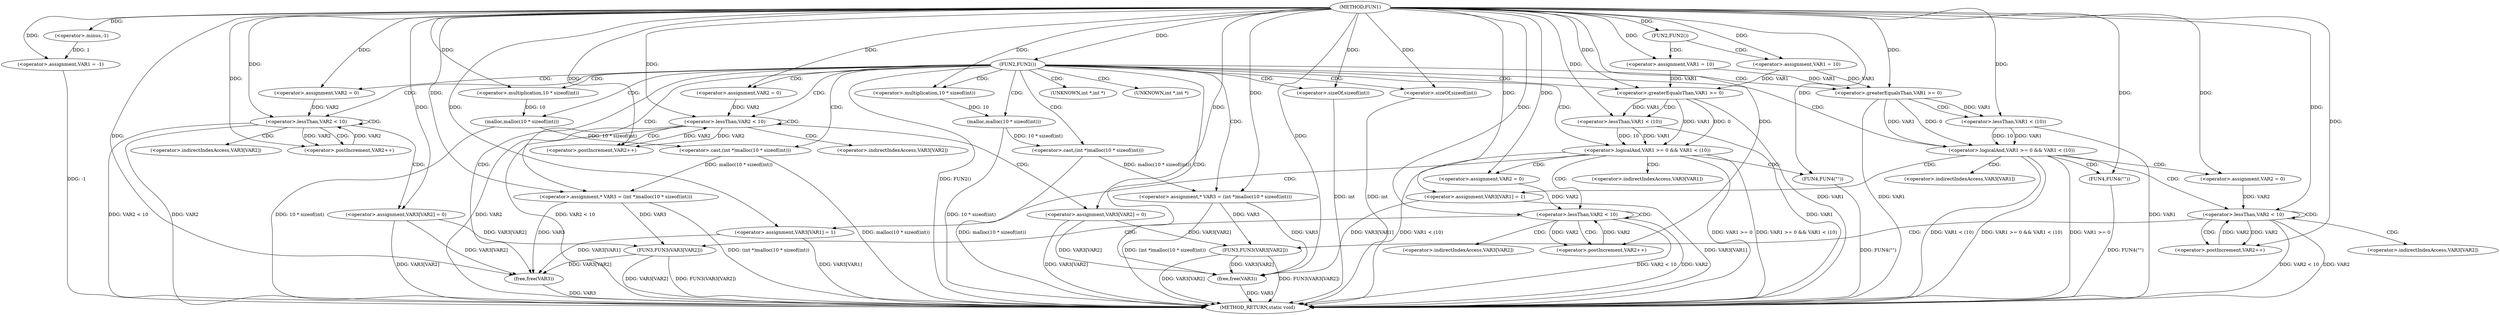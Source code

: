 digraph FUN1 {  
"1000100" [label = "(METHOD,FUN1)" ]
"1000245" [label = "(METHOD_RETURN,static void)" ]
"1000103" [label = "(<operator>.assignment,VAR1 = -1)" ]
"1000105" [label = "(<operator>.minus,-1)" ]
"1000108" [label = "(FUN2,FUN2())" ]
"1000110" [label = "(<operator>.assignment,VAR1 = 10)" ]
"1000115" [label = "(<operator>.assignment,VAR1 = 10)" ]
"1000119" [label = "(FUN2,FUN2())" ]
"1000124" [label = "(<operator>.assignment,* VAR3 = (int *)malloc(10 * sizeof(int)))" ]
"1000126" [label = "(<operator>.cast,(int *)malloc(10 * sizeof(int)))" ]
"1000128" [label = "(malloc,malloc(10 * sizeof(int)))" ]
"1000129" [label = "(<operator>.multiplication,10 * sizeof(int))" ]
"1000131" [label = "(<operator>.sizeOf,sizeof(int))" ]
"1000134" [label = "(<operator>.assignment,VAR2 = 0)" ]
"1000137" [label = "(<operator>.lessThan,VAR2 < 10)" ]
"1000140" [label = "(<operator>.postIncrement,VAR2++)" ]
"1000143" [label = "(<operator>.assignment,VAR3[VAR2] = 0)" ]
"1000149" [label = "(<operator>.logicalAnd,VAR1 >= 0 && VAR1 < (10))" ]
"1000150" [label = "(<operator>.greaterEqualsThan,VAR1 >= 0)" ]
"1000153" [label = "(<operator>.lessThan,VAR1 < (10))" ]
"1000157" [label = "(<operator>.assignment,VAR3[VAR1] = 1)" ]
"1000163" [label = "(<operator>.assignment,VAR2 = 0)" ]
"1000166" [label = "(<operator>.lessThan,VAR2 < 10)" ]
"1000169" [label = "(<operator>.postIncrement,VAR2++)" ]
"1000172" [label = "(FUN3,FUN3(VAR3[VAR2]))" ]
"1000178" [label = "(FUN4,FUN4(\"\"))" ]
"1000180" [label = "(free,free(VAR3))" ]
"1000187" [label = "(<operator>.assignment,* VAR3 = (int *)malloc(10 * sizeof(int)))" ]
"1000189" [label = "(<operator>.cast,(int *)malloc(10 * sizeof(int)))" ]
"1000191" [label = "(malloc,malloc(10 * sizeof(int)))" ]
"1000192" [label = "(<operator>.multiplication,10 * sizeof(int))" ]
"1000194" [label = "(<operator>.sizeOf,sizeof(int))" ]
"1000197" [label = "(<operator>.assignment,VAR2 = 0)" ]
"1000200" [label = "(<operator>.lessThan,VAR2 < 10)" ]
"1000203" [label = "(<operator>.postIncrement,VAR2++)" ]
"1000206" [label = "(<operator>.assignment,VAR3[VAR2] = 0)" ]
"1000212" [label = "(<operator>.logicalAnd,VAR1 >= 0 && VAR1 < (10))" ]
"1000213" [label = "(<operator>.greaterEqualsThan,VAR1 >= 0)" ]
"1000216" [label = "(<operator>.lessThan,VAR1 < (10))" ]
"1000220" [label = "(<operator>.assignment,VAR3[VAR1] = 1)" ]
"1000226" [label = "(<operator>.assignment,VAR2 = 0)" ]
"1000229" [label = "(<operator>.lessThan,VAR2 < 10)" ]
"1000232" [label = "(<operator>.postIncrement,VAR2++)" ]
"1000235" [label = "(FUN3,FUN3(VAR3[VAR2]))" ]
"1000241" [label = "(FUN4,FUN4(\"\"))" ]
"1000243" [label = "(free,free(VAR3))" ]
"1000127" [label = "(UNKNOWN,int *,int *)" ]
"1000144" [label = "(<operator>.indirectIndexAccess,VAR3[VAR2])" ]
"1000158" [label = "(<operator>.indirectIndexAccess,VAR3[VAR1])" ]
"1000173" [label = "(<operator>.indirectIndexAccess,VAR3[VAR2])" ]
"1000190" [label = "(UNKNOWN,int *,int *)" ]
"1000207" [label = "(<operator>.indirectIndexAccess,VAR3[VAR2])" ]
"1000221" [label = "(<operator>.indirectIndexAccess,VAR3[VAR1])" ]
"1000236" [label = "(<operator>.indirectIndexAccess,VAR3[VAR2])" ]
  "1000178" -> "1000245"  [ label = "DDG: FUN4(\"\")"] 
  "1000124" -> "1000245"  [ label = "DDG: (int *)malloc(10 * sizeof(int))"] 
  "1000180" -> "1000245"  [ label = "DDG: VAR3"] 
  "1000149" -> "1000245"  [ label = "DDG: VAR1 >= 0 && VAR1 < (10)"] 
  "1000119" -> "1000245"  [ label = "DDG: FUN2()"] 
  "1000191" -> "1000245"  [ label = "DDG: 10 * sizeof(int)"] 
  "1000172" -> "1000245"  [ label = "DDG: FUN3(VAR3[VAR2])"] 
  "1000220" -> "1000245"  [ label = "DDG: VAR3[VAR1]"] 
  "1000200" -> "1000245"  [ label = "DDG: VAR2"] 
  "1000235" -> "1000245"  [ label = "DDG: VAR3[VAR2]"] 
  "1000150" -> "1000245"  [ label = "DDG: VAR1"] 
  "1000235" -> "1000245"  [ label = "DDG: FUN3(VAR3[VAR2])"] 
  "1000200" -> "1000245"  [ label = "DDG: VAR2 < 10"] 
  "1000212" -> "1000245"  [ label = "DDG: VAR1 < (10)"] 
  "1000103" -> "1000245"  [ label = "DDG: -1"] 
  "1000216" -> "1000245"  [ label = "DDG: VAR1"] 
  "1000213" -> "1000245"  [ label = "DDG: VAR1"] 
  "1000187" -> "1000245"  [ label = "DDG: (int *)malloc(10 * sizeof(int))"] 
  "1000131" -> "1000245"  [ label = "DDG: int"] 
  "1000166" -> "1000245"  [ label = "DDG: VAR2 < 10"] 
  "1000194" -> "1000245"  [ label = "DDG: int"] 
  "1000229" -> "1000245"  [ label = "DDG: VAR2 < 10"] 
  "1000128" -> "1000245"  [ label = "DDG: 10 * sizeof(int)"] 
  "1000143" -> "1000245"  [ label = "DDG: VAR3[VAR2]"] 
  "1000166" -> "1000245"  [ label = "DDG: VAR2"] 
  "1000157" -> "1000245"  [ label = "DDG: VAR3[VAR1]"] 
  "1000189" -> "1000245"  [ label = "DDG: malloc(10 * sizeof(int))"] 
  "1000206" -> "1000245"  [ label = "DDG: VAR3[VAR2]"] 
  "1000149" -> "1000245"  [ label = "DDG: VAR1 < (10)"] 
  "1000212" -> "1000245"  [ label = "DDG: VAR1 >= 0 && VAR1 < (10)"] 
  "1000153" -> "1000245"  [ label = "DDG: VAR1"] 
  "1000212" -> "1000245"  [ label = "DDG: VAR1 >= 0"] 
  "1000172" -> "1000245"  [ label = "DDG: VAR3[VAR2]"] 
  "1000229" -> "1000245"  [ label = "DDG: VAR2"] 
  "1000243" -> "1000245"  [ label = "DDG: VAR3"] 
  "1000149" -> "1000245"  [ label = "DDG: VAR1 >= 0"] 
  "1000126" -> "1000245"  [ label = "DDG: malloc(10 * sizeof(int))"] 
  "1000137" -> "1000245"  [ label = "DDG: VAR2"] 
  "1000241" -> "1000245"  [ label = "DDG: FUN4(\"\")"] 
  "1000137" -> "1000245"  [ label = "DDG: VAR2 < 10"] 
  "1000105" -> "1000103"  [ label = "DDG: 1"] 
  "1000100" -> "1000103"  [ label = "DDG: "] 
  "1000100" -> "1000105"  [ label = "DDG: "] 
  "1000100" -> "1000108"  [ label = "DDG: "] 
  "1000100" -> "1000110"  [ label = "DDG: "] 
  "1000100" -> "1000115"  [ label = "DDG: "] 
  "1000100" -> "1000119"  [ label = "DDG: "] 
  "1000126" -> "1000124"  [ label = "DDG: malloc(10 * sizeof(int))"] 
  "1000100" -> "1000124"  [ label = "DDG: "] 
  "1000128" -> "1000126"  [ label = "DDG: 10 * sizeof(int)"] 
  "1000129" -> "1000128"  [ label = "DDG: 10"] 
  "1000100" -> "1000129"  [ label = "DDG: "] 
  "1000100" -> "1000131"  [ label = "DDG: "] 
  "1000100" -> "1000134"  [ label = "DDG: "] 
  "1000140" -> "1000137"  [ label = "DDG: VAR2"] 
  "1000134" -> "1000137"  [ label = "DDG: VAR2"] 
  "1000100" -> "1000137"  [ label = "DDG: "] 
  "1000137" -> "1000140"  [ label = "DDG: VAR2"] 
  "1000100" -> "1000140"  [ label = "DDG: "] 
  "1000100" -> "1000143"  [ label = "DDG: "] 
  "1000150" -> "1000149"  [ label = "DDG: VAR1"] 
  "1000150" -> "1000149"  [ label = "DDG: 0"] 
  "1000110" -> "1000150"  [ label = "DDG: VAR1"] 
  "1000115" -> "1000150"  [ label = "DDG: VAR1"] 
  "1000100" -> "1000150"  [ label = "DDG: "] 
  "1000153" -> "1000149"  [ label = "DDG: VAR1"] 
  "1000153" -> "1000149"  [ label = "DDG: 10"] 
  "1000150" -> "1000153"  [ label = "DDG: VAR1"] 
  "1000100" -> "1000153"  [ label = "DDG: "] 
  "1000100" -> "1000157"  [ label = "DDG: "] 
  "1000100" -> "1000163"  [ label = "DDG: "] 
  "1000163" -> "1000166"  [ label = "DDG: VAR2"] 
  "1000169" -> "1000166"  [ label = "DDG: VAR2"] 
  "1000100" -> "1000166"  [ label = "DDG: "] 
  "1000166" -> "1000169"  [ label = "DDG: VAR2"] 
  "1000100" -> "1000169"  [ label = "DDG: "] 
  "1000124" -> "1000172"  [ label = "DDG: VAR3"] 
  "1000143" -> "1000172"  [ label = "DDG: VAR3[VAR2]"] 
  "1000100" -> "1000178"  [ label = "DDG: "] 
  "1000124" -> "1000180"  [ label = "DDG: VAR3"] 
  "1000172" -> "1000180"  [ label = "DDG: VAR3[VAR2]"] 
  "1000157" -> "1000180"  [ label = "DDG: VAR3[VAR1]"] 
  "1000143" -> "1000180"  [ label = "DDG: VAR3[VAR2]"] 
  "1000100" -> "1000180"  [ label = "DDG: "] 
  "1000189" -> "1000187"  [ label = "DDG: malloc(10 * sizeof(int))"] 
  "1000100" -> "1000187"  [ label = "DDG: "] 
  "1000191" -> "1000189"  [ label = "DDG: 10 * sizeof(int)"] 
  "1000192" -> "1000191"  [ label = "DDG: 10"] 
  "1000100" -> "1000192"  [ label = "DDG: "] 
  "1000100" -> "1000194"  [ label = "DDG: "] 
  "1000100" -> "1000197"  [ label = "DDG: "] 
  "1000203" -> "1000200"  [ label = "DDG: VAR2"] 
  "1000197" -> "1000200"  [ label = "DDG: VAR2"] 
  "1000100" -> "1000200"  [ label = "DDG: "] 
  "1000200" -> "1000203"  [ label = "DDG: VAR2"] 
  "1000100" -> "1000203"  [ label = "DDG: "] 
  "1000100" -> "1000206"  [ label = "DDG: "] 
  "1000213" -> "1000212"  [ label = "DDG: VAR1"] 
  "1000213" -> "1000212"  [ label = "DDG: 0"] 
  "1000110" -> "1000213"  [ label = "DDG: VAR1"] 
  "1000115" -> "1000213"  [ label = "DDG: VAR1"] 
  "1000100" -> "1000213"  [ label = "DDG: "] 
  "1000216" -> "1000212"  [ label = "DDG: VAR1"] 
  "1000216" -> "1000212"  [ label = "DDG: 10"] 
  "1000213" -> "1000216"  [ label = "DDG: VAR1"] 
  "1000100" -> "1000216"  [ label = "DDG: "] 
  "1000100" -> "1000220"  [ label = "DDG: "] 
  "1000100" -> "1000226"  [ label = "DDG: "] 
  "1000226" -> "1000229"  [ label = "DDG: VAR2"] 
  "1000232" -> "1000229"  [ label = "DDG: VAR2"] 
  "1000100" -> "1000229"  [ label = "DDG: "] 
  "1000229" -> "1000232"  [ label = "DDG: VAR2"] 
  "1000100" -> "1000232"  [ label = "DDG: "] 
  "1000187" -> "1000235"  [ label = "DDG: VAR3"] 
  "1000206" -> "1000235"  [ label = "DDG: VAR3[VAR2]"] 
  "1000100" -> "1000241"  [ label = "DDG: "] 
  "1000187" -> "1000243"  [ label = "DDG: VAR3"] 
  "1000220" -> "1000243"  [ label = "DDG: VAR3[VAR1]"] 
  "1000235" -> "1000243"  [ label = "DDG: VAR3[VAR2]"] 
  "1000206" -> "1000243"  [ label = "DDG: VAR3[VAR2]"] 
  "1000100" -> "1000243"  [ label = "DDG: "] 
  "1000108" -> "1000110"  [ label = "CDG: "] 
  "1000108" -> "1000115"  [ label = "CDG: "] 
  "1000119" -> "1000200"  [ label = "CDG: "] 
  "1000119" -> "1000191"  [ label = "CDG: "] 
  "1000119" -> "1000127"  [ label = "CDG: "] 
  "1000119" -> "1000128"  [ label = "CDG: "] 
  "1000119" -> "1000197"  [ label = "CDG: "] 
  "1000119" -> "1000150"  [ label = "CDG: "] 
  "1000119" -> "1000180"  [ label = "CDG: "] 
  "1000119" -> "1000243"  [ label = "CDG: "] 
  "1000119" -> "1000149"  [ label = "CDG: "] 
  "1000119" -> "1000190"  [ label = "CDG: "] 
  "1000119" -> "1000126"  [ label = "CDG: "] 
  "1000119" -> "1000194"  [ label = "CDG: "] 
  "1000119" -> "1000192"  [ label = "CDG: "] 
  "1000119" -> "1000187"  [ label = "CDG: "] 
  "1000119" -> "1000213"  [ label = "CDG: "] 
  "1000119" -> "1000212"  [ label = "CDG: "] 
  "1000119" -> "1000189"  [ label = "CDG: "] 
  "1000119" -> "1000131"  [ label = "CDG: "] 
  "1000119" -> "1000137"  [ label = "CDG: "] 
  "1000119" -> "1000129"  [ label = "CDG: "] 
  "1000119" -> "1000124"  [ label = "CDG: "] 
  "1000119" -> "1000134"  [ label = "CDG: "] 
  "1000137" -> "1000144"  [ label = "CDG: "] 
  "1000137" -> "1000143"  [ label = "CDG: "] 
  "1000137" -> "1000137"  [ label = "CDG: "] 
  "1000137" -> "1000140"  [ label = "CDG: "] 
  "1000149" -> "1000166"  [ label = "CDG: "] 
  "1000149" -> "1000157"  [ label = "CDG: "] 
  "1000149" -> "1000163"  [ label = "CDG: "] 
  "1000149" -> "1000178"  [ label = "CDG: "] 
  "1000149" -> "1000158"  [ label = "CDG: "] 
  "1000150" -> "1000153"  [ label = "CDG: "] 
  "1000166" -> "1000166"  [ label = "CDG: "] 
  "1000166" -> "1000172"  [ label = "CDG: "] 
  "1000166" -> "1000169"  [ label = "CDG: "] 
  "1000166" -> "1000173"  [ label = "CDG: "] 
  "1000200" -> "1000200"  [ label = "CDG: "] 
  "1000200" -> "1000206"  [ label = "CDG: "] 
  "1000200" -> "1000207"  [ label = "CDG: "] 
  "1000200" -> "1000203"  [ label = "CDG: "] 
  "1000212" -> "1000221"  [ label = "CDG: "] 
  "1000212" -> "1000220"  [ label = "CDG: "] 
  "1000212" -> "1000226"  [ label = "CDG: "] 
  "1000212" -> "1000229"  [ label = "CDG: "] 
  "1000212" -> "1000241"  [ label = "CDG: "] 
  "1000213" -> "1000216"  [ label = "CDG: "] 
  "1000229" -> "1000236"  [ label = "CDG: "] 
  "1000229" -> "1000235"  [ label = "CDG: "] 
  "1000229" -> "1000232"  [ label = "CDG: "] 
  "1000229" -> "1000229"  [ label = "CDG: "] 
}
